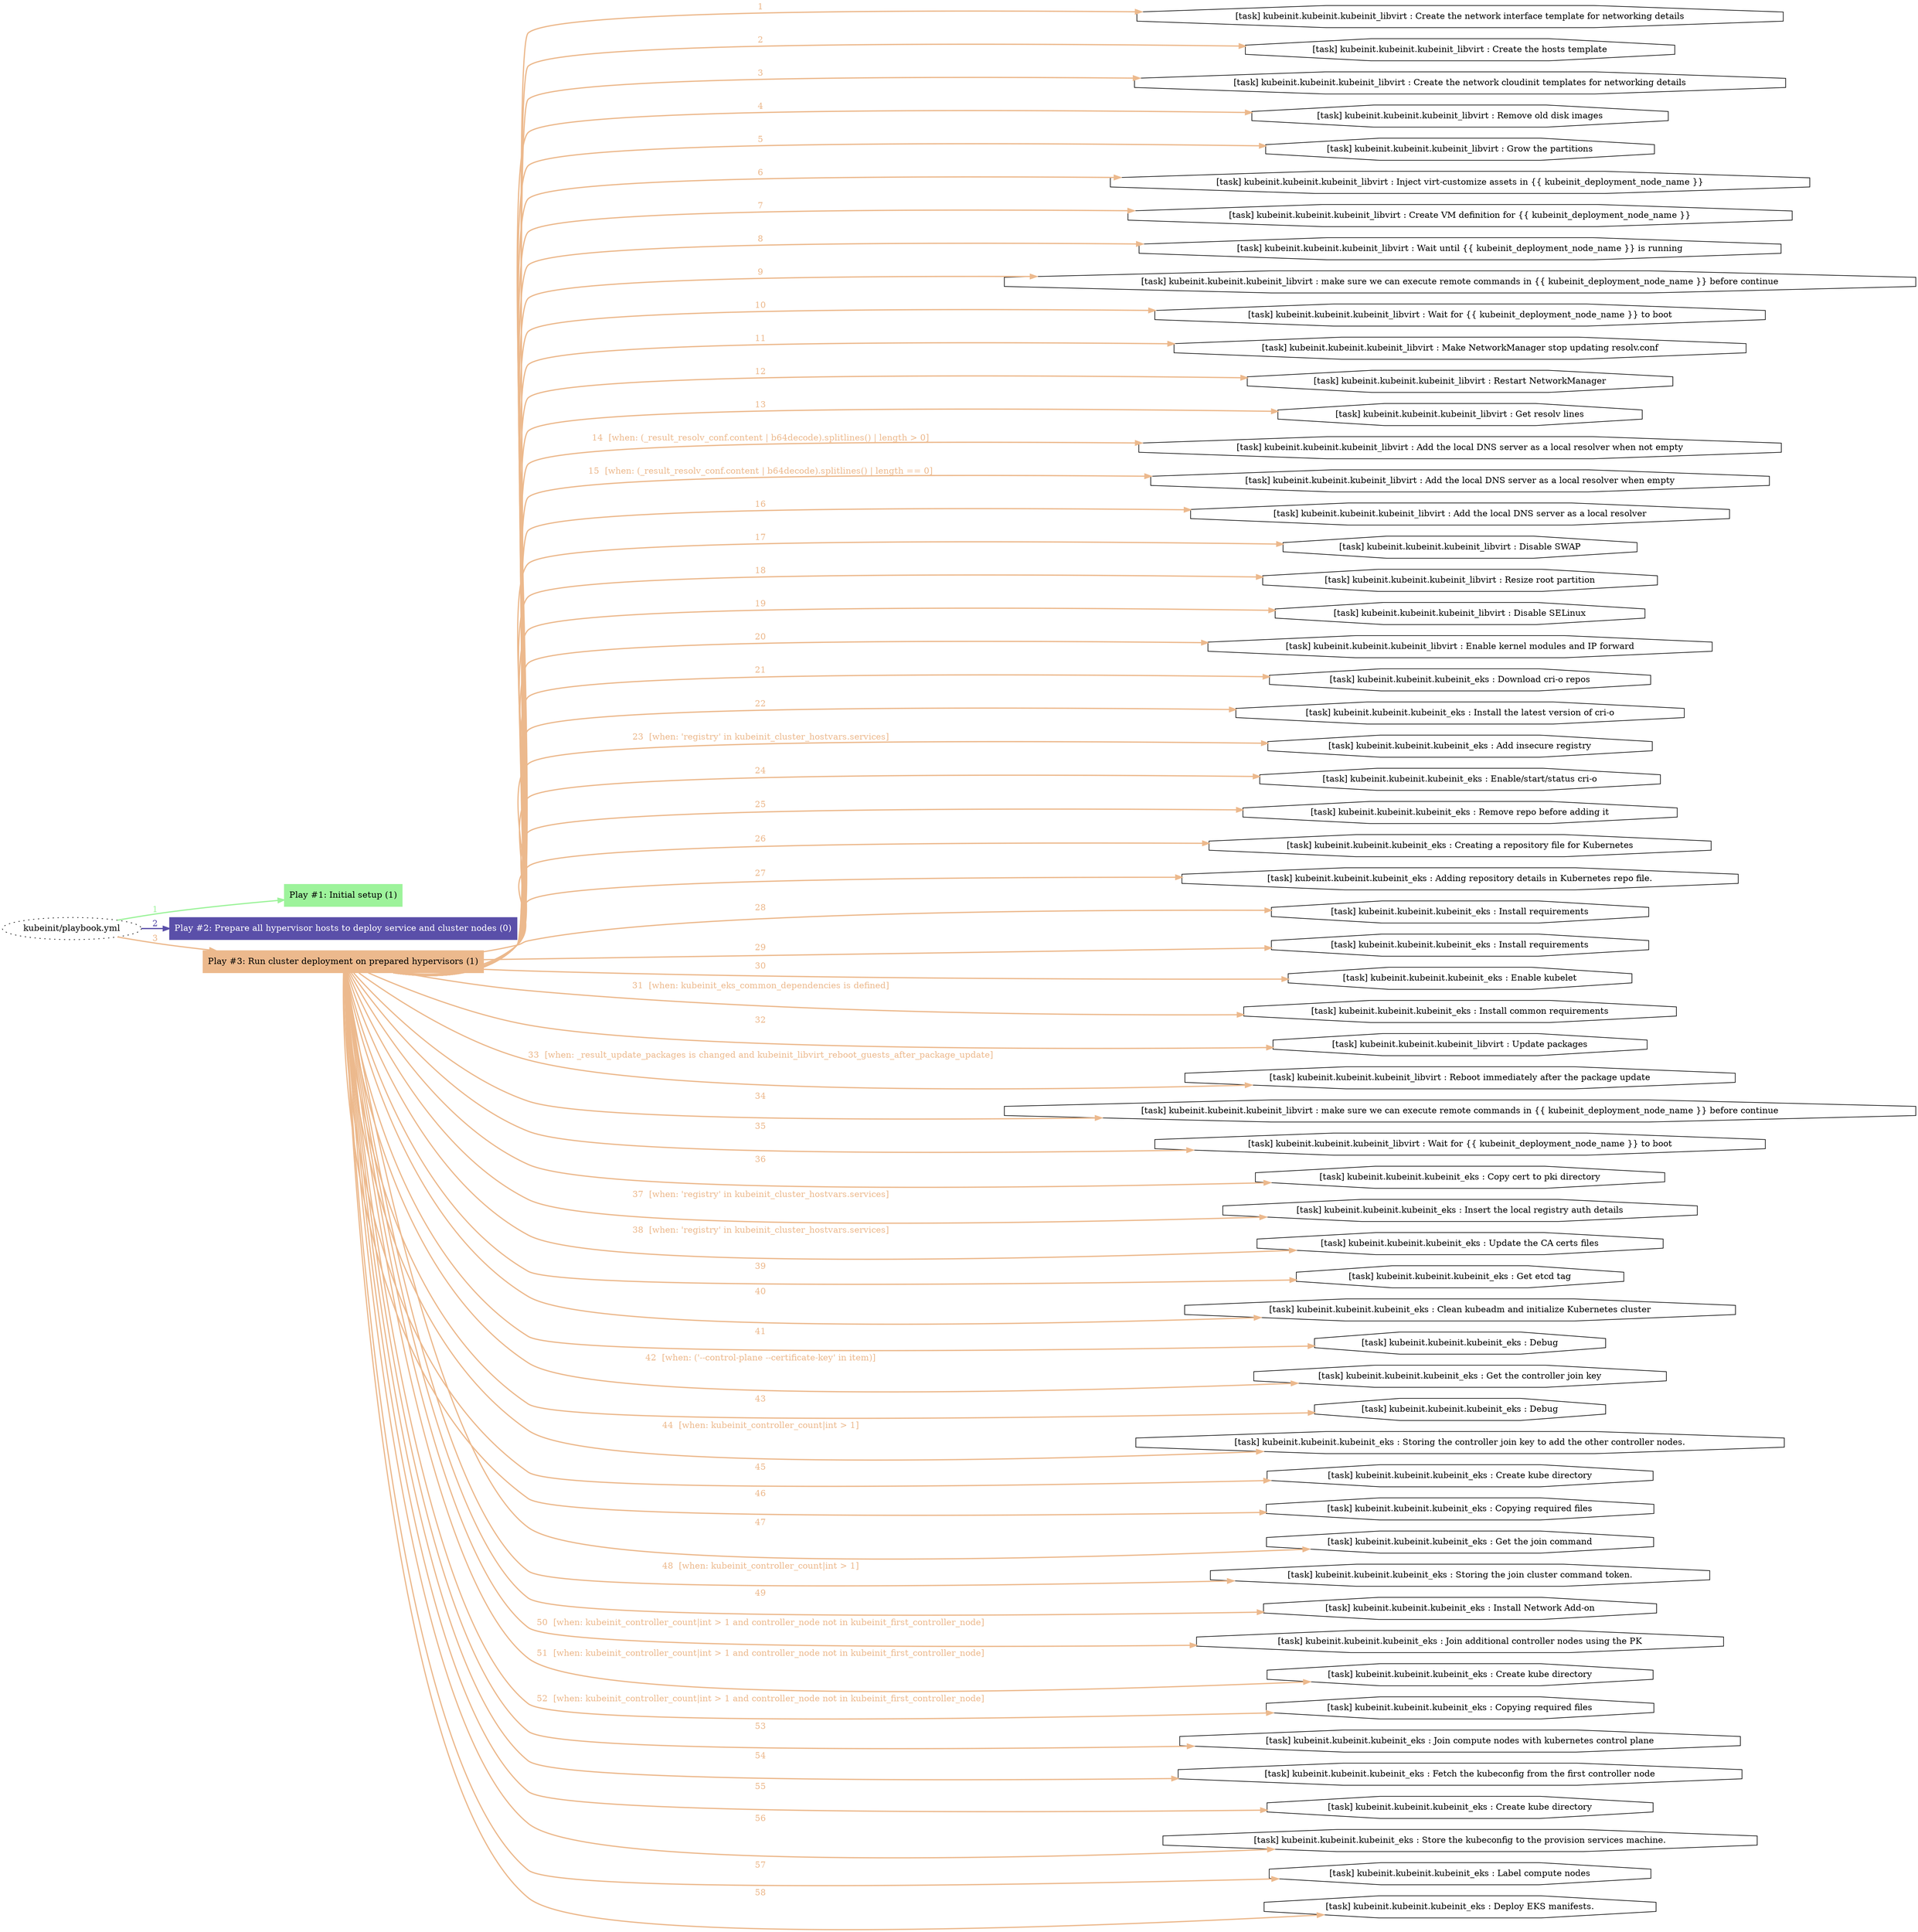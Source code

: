 digraph "kubeinit/playbook.yml "{
	graph [concentrate=true ordering=in rankdir=LR ratio=fill]
	edge [esep=5 sep=10]
	"kubeinit/playbook.yml" [id=root_node style=dotted]
	subgraph "Play #1: Initial setup (1) "{
		"Play #1: Initial setup (1)" [color="#9df39b" fontcolor="#000000" id="play_3e29d082-d629-48d9-bef6-670d68169c20" shape=box style=filled tooltip=localhost]
		"kubeinit/playbook.yml" -> "Play #1: Initial setup (1)" [label=1 color="#9df39b" fontcolor="#9df39b" id="edge_17f9e84c-cd81-41b7-8cba-b7a3e100553f" style=bold]
	}
	subgraph "Play #2: Prepare all hypervisor hosts to deploy service and cluster nodes (0) "{
		"Play #2: Prepare all hypervisor hosts to deploy service and cluster nodes (0)" [color="#5a4fa9" fontcolor="#ffffff" id="play_138f86b2-93ff-45f0-accd-eaf1acc42427" shape=box style=filled tooltip=""]
		"kubeinit/playbook.yml" -> "Play #2: Prepare all hypervisor hosts to deploy service and cluster nodes (0)" [label=2 color="#5a4fa9" fontcolor="#5a4fa9" id="edge_1a7d029b-25e7-44b8-b66d-c570f50bda55" style=bold]
	}
	subgraph "Play #3: Run cluster deployment on prepared hypervisors (1) "{
		"Play #3: Run cluster deployment on prepared hypervisors (1)" [color="#ecb98d" fontcolor="#000000" id="play_45532514-3b8e-4673-b43b-1bf2b380df22" shape=box style=filled tooltip=localhost]
		"kubeinit/playbook.yml" -> "Play #3: Run cluster deployment on prepared hypervisors (1)" [label=3 color="#ecb98d" fontcolor="#ecb98d" id="edge_95c57dbc-dd73-4c0a-bf85-9082df37089e" style=bold]
		"task_359c6523-e011-4002-bff2-b8a0fdcd4018" [label="[task] kubeinit.kubeinit.kubeinit_libvirt : Create the network interface template for networking details" id="task_359c6523-e011-4002-bff2-b8a0fdcd4018" shape=octagon tooltip="[task] kubeinit.kubeinit.kubeinit_libvirt : Create the network interface template for networking details"]
		"Play #3: Run cluster deployment on prepared hypervisors (1)" -> "task_359c6523-e011-4002-bff2-b8a0fdcd4018" [label=1 color="#ecb98d" fontcolor="#ecb98d" id="edge_ae48b9fe-ceee-465d-aab4-1a79555f8860" style=bold]
		"task_1402c9d8-de78-4574-9a7c-f6abcdcb35c7" [label="[task] kubeinit.kubeinit.kubeinit_libvirt : Create the hosts template" id="task_1402c9d8-de78-4574-9a7c-f6abcdcb35c7" shape=octagon tooltip="[task] kubeinit.kubeinit.kubeinit_libvirt : Create the hosts template"]
		"Play #3: Run cluster deployment on prepared hypervisors (1)" -> "task_1402c9d8-de78-4574-9a7c-f6abcdcb35c7" [label=2 color="#ecb98d" fontcolor="#ecb98d" id="edge_be5469d9-c623-4476-aa4f-b9f15d0145a7" style=bold]
		"task_672b6563-08d0-47bc-8c6e-5581ec2ad79e" [label="[task] kubeinit.kubeinit.kubeinit_libvirt : Create the network cloudinit templates for networking details" id="task_672b6563-08d0-47bc-8c6e-5581ec2ad79e" shape=octagon tooltip="[task] kubeinit.kubeinit.kubeinit_libvirt : Create the network cloudinit templates for networking details"]
		"Play #3: Run cluster deployment on prepared hypervisors (1)" -> "task_672b6563-08d0-47bc-8c6e-5581ec2ad79e" [label=3 color="#ecb98d" fontcolor="#ecb98d" id="edge_c9016992-fe2b-45d8-a7b2-f4d5d308d4a6" style=bold]
		"task_f1927c85-6497-47d9-a015-a05816a3904f" [label="[task] kubeinit.kubeinit.kubeinit_libvirt : Remove old disk images" id="task_f1927c85-6497-47d9-a015-a05816a3904f" shape=octagon tooltip="[task] kubeinit.kubeinit.kubeinit_libvirt : Remove old disk images"]
		"Play #3: Run cluster deployment on prepared hypervisors (1)" -> "task_f1927c85-6497-47d9-a015-a05816a3904f" [label=4 color="#ecb98d" fontcolor="#ecb98d" id="edge_e3bfd845-86b6-4872-8c7d-8ac95fbba4a3" style=bold]
		"task_07ff7f06-9974-4726-9db7-831e8e0b642a" [label="[task] kubeinit.kubeinit.kubeinit_libvirt : Grow the partitions" id="task_07ff7f06-9974-4726-9db7-831e8e0b642a" shape=octagon tooltip="[task] kubeinit.kubeinit.kubeinit_libvirt : Grow the partitions"]
		"Play #3: Run cluster deployment on prepared hypervisors (1)" -> "task_07ff7f06-9974-4726-9db7-831e8e0b642a" [label=5 color="#ecb98d" fontcolor="#ecb98d" id="edge_9bf0a1a0-93c5-4fb9-b26b-52cd95d819c9" style=bold]
		"task_98ad579e-7ed9-45f8-b204-b5dda239490e" [label="[task] kubeinit.kubeinit.kubeinit_libvirt : Inject virt-customize assets in {{ kubeinit_deployment_node_name }}" id="task_98ad579e-7ed9-45f8-b204-b5dda239490e" shape=octagon tooltip="[task] kubeinit.kubeinit.kubeinit_libvirt : Inject virt-customize assets in {{ kubeinit_deployment_node_name }}"]
		"Play #3: Run cluster deployment on prepared hypervisors (1)" -> "task_98ad579e-7ed9-45f8-b204-b5dda239490e" [label=6 color="#ecb98d" fontcolor="#ecb98d" id="edge_fd0d9e5c-64b4-4589-975b-2d7cf4a18a03" style=bold]
		"task_9d43dbf8-35d8-4c29-bcc7-7bdf6819d6d0" [label="[task] kubeinit.kubeinit.kubeinit_libvirt : Create VM definition for {{ kubeinit_deployment_node_name }}" id="task_9d43dbf8-35d8-4c29-bcc7-7bdf6819d6d0" shape=octagon tooltip="[task] kubeinit.kubeinit.kubeinit_libvirt : Create VM definition for {{ kubeinit_deployment_node_name }}"]
		"Play #3: Run cluster deployment on prepared hypervisors (1)" -> "task_9d43dbf8-35d8-4c29-bcc7-7bdf6819d6d0" [label=7 color="#ecb98d" fontcolor="#ecb98d" id="edge_f7968e63-8fdc-4e64-8186-6d2316ecbde5" style=bold]
		"task_02e1c59e-e6b8-4050-b6be-d76a01c33d63" [label="[task] kubeinit.kubeinit.kubeinit_libvirt : Wait until {{ kubeinit_deployment_node_name }} is running" id="task_02e1c59e-e6b8-4050-b6be-d76a01c33d63" shape=octagon tooltip="[task] kubeinit.kubeinit.kubeinit_libvirt : Wait until {{ kubeinit_deployment_node_name }} is running"]
		"Play #3: Run cluster deployment on prepared hypervisors (1)" -> "task_02e1c59e-e6b8-4050-b6be-d76a01c33d63" [label=8 color="#ecb98d" fontcolor="#ecb98d" id="edge_1d39dc25-9199-43b3-a1b8-99f3ee9274ee" style=bold]
		"task_4ec7903b-e540-49c7-8265-955fda458bf7" [label="[task] kubeinit.kubeinit.kubeinit_libvirt : make sure we can execute remote commands in {{ kubeinit_deployment_node_name }} before continue" id="task_4ec7903b-e540-49c7-8265-955fda458bf7" shape=octagon tooltip="[task] kubeinit.kubeinit.kubeinit_libvirt : make sure we can execute remote commands in {{ kubeinit_deployment_node_name }} before continue"]
		"Play #3: Run cluster deployment on prepared hypervisors (1)" -> "task_4ec7903b-e540-49c7-8265-955fda458bf7" [label=9 color="#ecb98d" fontcolor="#ecb98d" id="edge_acd1ab5e-9361-4a4d-a61c-63873ea0121f" style=bold]
		"task_6f3b6977-2db0-424a-9e7e-5903df27480d" [label="[task] kubeinit.kubeinit.kubeinit_libvirt : Wait for {{ kubeinit_deployment_node_name }} to boot" id="task_6f3b6977-2db0-424a-9e7e-5903df27480d" shape=octagon tooltip="[task] kubeinit.kubeinit.kubeinit_libvirt : Wait for {{ kubeinit_deployment_node_name }} to boot"]
		"Play #3: Run cluster deployment on prepared hypervisors (1)" -> "task_6f3b6977-2db0-424a-9e7e-5903df27480d" [label=10 color="#ecb98d" fontcolor="#ecb98d" id="edge_61cd1e73-4e56-4db7-b386-6160a50de6d5" style=bold]
		"task_ac2d5766-9f26-4099-bb8d-e8c688c6cafe" [label="[task] kubeinit.kubeinit.kubeinit_libvirt : Make NetworkManager stop updating resolv.conf" id="task_ac2d5766-9f26-4099-bb8d-e8c688c6cafe" shape=octagon tooltip="[task] kubeinit.kubeinit.kubeinit_libvirt : Make NetworkManager stop updating resolv.conf"]
		"Play #3: Run cluster deployment on prepared hypervisors (1)" -> "task_ac2d5766-9f26-4099-bb8d-e8c688c6cafe" [label=11 color="#ecb98d" fontcolor="#ecb98d" id="edge_c43e1900-4660-4015-b44e-bb767b66ff09" style=bold]
		"task_5adcf95a-26f7-47b2-ba3e-4402b45e87b6" [label="[task] kubeinit.kubeinit.kubeinit_libvirt : Restart NetworkManager" id="task_5adcf95a-26f7-47b2-ba3e-4402b45e87b6" shape=octagon tooltip="[task] kubeinit.kubeinit.kubeinit_libvirt : Restart NetworkManager"]
		"Play #3: Run cluster deployment on prepared hypervisors (1)" -> "task_5adcf95a-26f7-47b2-ba3e-4402b45e87b6" [label=12 color="#ecb98d" fontcolor="#ecb98d" id="edge_b87c5296-3439-48d2-b304-3cf9b01c3897" style=bold]
		"task_b64e5628-4c96-417d-9631-7910a3a4856c" [label="[task] kubeinit.kubeinit.kubeinit_libvirt : Get resolv lines" id="task_b64e5628-4c96-417d-9631-7910a3a4856c" shape=octagon tooltip="[task] kubeinit.kubeinit.kubeinit_libvirt : Get resolv lines"]
		"Play #3: Run cluster deployment on prepared hypervisors (1)" -> "task_b64e5628-4c96-417d-9631-7910a3a4856c" [label=13 color="#ecb98d" fontcolor="#ecb98d" id="edge_d8ea60a5-1d09-406e-aa55-b817f35e453a" style=bold]
		"task_47a9a682-67bd-42a3-93c4-43b94c2c6cdc" [label="[task] kubeinit.kubeinit.kubeinit_libvirt : Add the local DNS server as a local resolver when not empty" id="task_47a9a682-67bd-42a3-93c4-43b94c2c6cdc" shape=octagon tooltip="[task] kubeinit.kubeinit.kubeinit_libvirt : Add the local DNS server as a local resolver when not empty"]
		"Play #3: Run cluster deployment on prepared hypervisors (1)" -> "task_47a9a682-67bd-42a3-93c4-43b94c2c6cdc" [label="14  [when: (_result_resolv_conf.content | b64decode).splitlines() | length > 0]" color="#ecb98d" fontcolor="#ecb98d" id="edge_9b29d482-0ef4-4100-a9c9-d3a5ba60ae08" style=bold]
		"task_4073b424-8bf0-4b03-b25c-3842d876a257" [label="[task] kubeinit.kubeinit.kubeinit_libvirt : Add the local DNS server as a local resolver when empty" id="task_4073b424-8bf0-4b03-b25c-3842d876a257" shape=octagon tooltip="[task] kubeinit.kubeinit.kubeinit_libvirt : Add the local DNS server as a local resolver when empty"]
		"Play #3: Run cluster deployment on prepared hypervisors (1)" -> "task_4073b424-8bf0-4b03-b25c-3842d876a257" [label="15  [when: (_result_resolv_conf.content | b64decode).splitlines() | length == 0]" color="#ecb98d" fontcolor="#ecb98d" id="edge_7bf7e7df-ca5f-4946-a703-424c5d645e53" style=bold]
		"task_79231e4f-7278-4f6f-a652-387614306d99" [label="[task] kubeinit.kubeinit.kubeinit_libvirt : Add the local DNS server as a local resolver" id="task_79231e4f-7278-4f6f-a652-387614306d99" shape=octagon tooltip="[task] kubeinit.kubeinit.kubeinit_libvirt : Add the local DNS server as a local resolver"]
		"Play #3: Run cluster deployment on prepared hypervisors (1)" -> "task_79231e4f-7278-4f6f-a652-387614306d99" [label=16 color="#ecb98d" fontcolor="#ecb98d" id="edge_0bd151ea-fc3f-4b80-97be-c3aa2b259042" style=bold]
		"task_b75f0d22-2eaf-4417-8700-da612a68c038" [label="[task] kubeinit.kubeinit.kubeinit_libvirt : Disable SWAP" id="task_b75f0d22-2eaf-4417-8700-da612a68c038" shape=octagon tooltip="[task] kubeinit.kubeinit.kubeinit_libvirt : Disable SWAP"]
		"Play #3: Run cluster deployment on prepared hypervisors (1)" -> "task_b75f0d22-2eaf-4417-8700-da612a68c038" [label=17 color="#ecb98d" fontcolor="#ecb98d" id="edge_1468f466-a63e-4f5d-9573-2b3e243c1d19" style=bold]
		"task_363d2cc4-a1a7-4914-abfe-8d6170d13666" [label="[task] kubeinit.kubeinit.kubeinit_libvirt : Resize root partition" id="task_363d2cc4-a1a7-4914-abfe-8d6170d13666" shape=octagon tooltip="[task] kubeinit.kubeinit.kubeinit_libvirt : Resize root partition"]
		"Play #3: Run cluster deployment on prepared hypervisors (1)" -> "task_363d2cc4-a1a7-4914-abfe-8d6170d13666" [label=18 color="#ecb98d" fontcolor="#ecb98d" id="edge_5e1198e4-f2bb-46b6-acb4-ef8141582daa" style=bold]
		"task_be92ab66-fa56-4fe3-bb4a-810c7fc3331e" [label="[task] kubeinit.kubeinit.kubeinit_libvirt : Disable SELinux" id="task_be92ab66-fa56-4fe3-bb4a-810c7fc3331e" shape=octagon tooltip="[task] kubeinit.kubeinit.kubeinit_libvirt : Disable SELinux"]
		"Play #3: Run cluster deployment on prepared hypervisors (1)" -> "task_be92ab66-fa56-4fe3-bb4a-810c7fc3331e" [label=19 color="#ecb98d" fontcolor="#ecb98d" id="edge_4421087c-239a-439f-ac9c-b24d1c43c50a" style=bold]
		"task_db2fec70-d4cc-463b-9cd9-38c5c5a8c810" [label="[task] kubeinit.kubeinit.kubeinit_libvirt : Enable kernel modules and IP forward" id="task_db2fec70-d4cc-463b-9cd9-38c5c5a8c810" shape=octagon tooltip="[task] kubeinit.kubeinit.kubeinit_libvirt : Enable kernel modules and IP forward"]
		"Play #3: Run cluster deployment on prepared hypervisors (1)" -> "task_db2fec70-d4cc-463b-9cd9-38c5c5a8c810" [label=20 color="#ecb98d" fontcolor="#ecb98d" id="edge_c782a5cc-67fa-4fef-a076-46249261f352" style=bold]
		"task_82c51ed6-46fe-49ed-b915-7f0753b50ffd" [label="[task] kubeinit.kubeinit.kubeinit_eks : Download cri-o repos" id="task_82c51ed6-46fe-49ed-b915-7f0753b50ffd" shape=octagon tooltip="[task] kubeinit.kubeinit.kubeinit_eks : Download cri-o repos"]
		"Play #3: Run cluster deployment on prepared hypervisors (1)" -> "task_82c51ed6-46fe-49ed-b915-7f0753b50ffd" [label=21 color="#ecb98d" fontcolor="#ecb98d" id="edge_08980087-15f5-45fa-98fb-a03919e3881c" style=bold]
		"task_0f76dd05-6e89-47d0-9159-4132444b3efd" [label="[task] kubeinit.kubeinit.kubeinit_eks : Install the latest version of cri-o" id="task_0f76dd05-6e89-47d0-9159-4132444b3efd" shape=octagon tooltip="[task] kubeinit.kubeinit.kubeinit_eks : Install the latest version of cri-o"]
		"Play #3: Run cluster deployment on prepared hypervisors (1)" -> "task_0f76dd05-6e89-47d0-9159-4132444b3efd" [label=22 color="#ecb98d" fontcolor="#ecb98d" id="edge_4aca3f6c-e238-48f0-a8ad-c93983ff63bb" style=bold]
		"task_2a8f22b0-9ac1-4a39-8f09-c5cf6fede881" [label="[task] kubeinit.kubeinit.kubeinit_eks : Add insecure registry" id="task_2a8f22b0-9ac1-4a39-8f09-c5cf6fede881" shape=octagon tooltip="[task] kubeinit.kubeinit.kubeinit_eks : Add insecure registry"]
		"Play #3: Run cluster deployment on prepared hypervisors (1)" -> "task_2a8f22b0-9ac1-4a39-8f09-c5cf6fede881" [label="23  [when: 'registry' in kubeinit_cluster_hostvars.services]" color="#ecb98d" fontcolor="#ecb98d" id="edge_838e8b45-3c49-49c8-98c9-eddb8ec889ec" style=bold]
		"task_57decf92-4b37-49e9-a2da-76b23e425fa1" [label="[task] kubeinit.kubeinit.kubeinit_eks : Enable/start/status cri-o" id="task_57decf92-4b37-49e9-a2da-76b23e425fa1" shape=octagon tooltip="[task] kubeinit.kubeinit.kubeinit_eks : Enable/start/status cri-o"]
		"Play #3: Run cluster deployment on prepared hypervisors (1)" -> "task_57decf92-4b37-49e9-a2da-76b23e425fa1" [label=24 color="#ecb98d" fontcolor="#ecb98d" id="edge_13b315e6-4db2-462f-ab94-8ddb3b1d6de1" style=bold]
		"task_478ecbdf-5225-430c-9aa9-4c961fc2f46a" [label="[task] kubeinit.kubeinit.kubeinit_eks : Remove repo before adding it" id="task_478ecbdf-5225-430c-9aa9-4c961fc2f46a" shape=octagon tooltip="[task] kubeinit.kubeinit.kubeinit_eks : Remove repo before adding it"]
		"Play #3: Run cluster deployment on prepared hypervisors (1)" -> "task_478ecbdf-5225-430c-9aa9-4c961fc2f46a" [label=25 color="#ecb98d" fontcolor="#ecb98d" id="edge_3218fd07-0ad5-4de1-9bfd-1c8e85289cbd" style=bold]
		"task_c4a6b2bc-d07b-43c7-b7ec-00e6fdb02d18" [label="[task] kubeinit.kubeinit.kubeinit_eks : Creating a repository file for Kubernetes" id="task_c4a6b2bc-d07b-43c7-b7ec-00e6fdb02d18" shape=octagon tooltip="[task] kubeinit.kubeinit.kubeinit_eks : Creating a repository file for Kubernetes"]
		"Play #3: Run cluster deployment on prepared hypervisors (1)" -> "task_c4a6b2bc-d07b-43c7-b7ec-00e6fdb02d18" [label=26 color="#ecb98d" fontcolor="#ecb98d" id="edge_b44d10be-ca49-4270-9ba4-ddb84079e58c" style=bold]
		"task_a80615aa-99d3-4791-9e21-6c8c54457a2e" [label="[task] kubeinit.kubeinit.kubeinit_eks : Adding repository details in Kubernetes repo file." id="task_a80615aa-99d3-4791-9e21-6c8c54457a2e" shape=octagon tooltip="[task] kubeinit.kubeinit.kubeinit_eks : Adding repository details in Kubernetes repo file."]
		"Play #3: Run cluster deployment on prepared hypervisors (1)" -> "task_a80615aa-99d3-4791-9e21-6c8c54457a2e" [label=27 color="#ecb98d" fontcolor="#ecb98d" id="edge_7f36bf2f-0bf7-4c83-af90-859986efd1d6" style=bold]
		"task_8ca6441b-25f4-412d-bc6a-d7fff64e415e" [label="[task] kubeinit.kubeinit.kubeinit_eks : Install requirements" id="task_8ca6441b-25f4-412d-bc6a-d7fff64e415e" shape=octagon tooltip="[task] kubeinit.kubeinit.kubeinit_eks : Install requirements"]
		"Play #3: Run cluster deployment on prepared hypervisors (1)" -> "task_8ca6441b-25f4-412d-bc6a-d7fff64e415e" [label=28 color="#ecb98d" fontcolor="#ecb98d" id="edge_da2447c4-b228-464d-9d79-a4042445bb54" style=bold]
		"task_6d775645-60c1-4d70-882c-0fa8e7004858" [label="[task] kubeinit.kubeinit.kubeinit_eks : Install requirements" id="task_6d775645-60c1-4d70-882c-0fa8e7004858" shape=octagon tooltip="[task] kubeinit.kubeinit.kubeinit_eks : Install requirements"]
		"Play #3: Run cluster deployment on prepared hypervisors (1)" -> "task_6d775645-60c1-4d70-882c-0fa8e7004858" [label=29 color="#ecb98d" fontcolor="#ecb98d" id="edge_b020f24c-3803-4c57-af8f-53ecff3d4205" style=bold]
		"task_4d30fc21-e18d-4f5b-9d7e-7e422bc4d69c" [label="[task] kubeinit.kubeinit.kubeinit_eks : Enable kubelet" id="task_4d30fc21-e18d-4f5b-9d7e-7e422bc4d69c" shape=octagon tooltip="[task] kubeinit.kubeinit.kubeinit_eks : Enable kubelet"]
		"Play #3: Run cluster deployment on prepared hypervisors (1)" -> "task_4d30fc21-e18d-4f5b-9d7e-7e422bc4d69c" [label=30 color="#ecb98d" fontcolor="#ecb98d" id="edge_fd963ff4-7d94-4060-abf3-62f942e69395" style=bold]
		"task_e1f45e2b-a9d4-4590-ab13-02fde62b9b77" [label="[task] kubeinit.kubeinit.kubeinit_eks : Install common requirements" id="task_e1f45e2b-a9d4-4590-ab13-02fde62b9b77" shape=octagon tooltip="[task] kubeinit.kubeinit.kubeinit_eks : Install common requirements"]
		"Play #3: Run cluster deployment on prepared hypervisors (1)" -> "task_e1f45e2b-a9d4-4590-ab13-02fde62b9b77" [label="31  [when: kubeinit_eks_common_dependencies is defined]" color="#ecb98d" fontcolor="#ecb98d" id="edge_7d1a0cc0-6ba4-468a-9947-4a1a83982d07" style=bold]
		"task_1c355364-a629-4e2f-a46c-af82df763c53" [label="[task] kubeinit.kubeinit.kubeinit_libvirt : Update packages" id="task_1c355364-a629-4e2f-a46c-af82df763c53" shape=octagon tooltip="[task] kubeinit.kubeinit.kubeinit_libvirt : Update packages"]
		"Play #3: Run cluster deployment on prepared hypervisors (1)" -> "task_1c355364-a629-4e2f-a46c-af82df763c53" [label=32 color="#ecb98d" fontcolor="#ecb98d" id="edge_3208f9a6-fb45-49e3-ba76-f02c7f712ab0" style=bold]
		"task_b34e90ea-44d2-42cb-87d0-d436c1d4cd26" [label="[task] kubeinit.kubeinit.kubeinit_libvirt : Reboot immediately after the package update" id="task_b34e90ea-44d2-42cb-87d0-d436c1d4cd26" shape=octagon tooltip="[task] kubeinit.kubeinit.kubeinit_libvirt : Reboot immediately after the package update"]
		"Play #3: Run cluster deployment on prepared hypervisors (1)" -> "task_b34e90ea-44d2-42cb-87d0-d436c1d4cd26" [label="33  [when: _result_update_packages is changed and kubeinit_libvirt_reboot_guests_after_package_update]" color="#ecb98d" fontcolor="#ecb98d" id="edge_3c5ac10b-e562-4de2-bb4d-1c961df1b18b" style=bold]
		"task_21f06d75-2226-49d7-ab58-40a57e98c022" [label="[task] kubeinit.kubeinit.kubeinit_libvirt : make sure we can execute remote commands in {{ kubeinit_deployment_node_name }} before continue" id="task_21f06d75-2226-49d7-ab58-40a57e98c022" shape=octagon tooltip="[task] kubeinit.kubeinit.kubeinit_libvirt : make sure we can execute remote commands in {{ kubeinit_deployment_node_name }} before continue"]
		"Play #3: Run cluster deployment on prepared hypervisors (1)" -> "task_21f06d75-2226-49d7-ab58-40a57e98c022" [label=34 color="#ecb98d" fontcolor="#ecb98d" id="edge_110a0247-db8c-4bcf-b91b-246d8cea113a" style=bold]
		"task_27ab4db6-27f4-47ed-b3c1-453a05b36c65" [label="[task] kubeinit.kubeinit.kubeinit_libvirt : Wait for {{ kubeinit_deployment_node_name }} to boot" id="task_27ab4db6-27f4-47ed-b3c1-453a05b36c65" shape=octagon tooltip="[task] kubeinit.kubeinit.kubeinit_libvirt : Wait for {{ kubeinit_deployment_node_name }} to boot"]
		"Play #3: Run cluster deployment on prepared hypervisors (1)" -> "task_27ab4db6-27f4-47ed-b3c1-453a05b36c65" [label=35 color="#ecb98d" fontcolor="#ecb98d" id="edge_254bdc0e-90f1-4524-96d0-ae6118f4074f" style=bold]
		"task_f79449bf-fc05-4323-9447-003b95f28122" [label="[task] kubeinit.kubeinit.kubeinit_eks : Copy cert to pki directory" id="task_f79449bf-fc05-4323-9447-003b95f28122" shape=octagon tooltip="[task] kubeinit.kubeinit.kubeinit_eks : Copy cert to pki directory"]
		"Play #3: Run cluster deployment on prepared hypervisors (1)" -> "task_f79449bf-fc05-4323-9447-003b95f28122" [label=36 color="#ecb98d" fontcolor="#ecb98d" id="edge_6a892474-a717-4a30-9a5b-a2ad87066fce" style=bold]
		"task_44cdbc9e-dd43-4ff5-844c-fb1e32542299" [label="[task] kubeinit.kubeinit.kubeinit_eks : Insert the local registry auth details" id="task_44cdbc9e-dd43-4ff5-844c-fb1e32542299" shape=octagon tooltip="[task] kubeinit.kubeinit.kubeinit_eks : Insert the local registry auth details"]
		"Play #3: Run cluster deployment on prepared hypervisors (1)" -> "task_44cdbc9e-dd43-4ff5-844c-fb1e32542299" [label="37  [when: 'registry' in kubeinit_cluster_hostvars.services]" color="#ecb98d" fontcolor="#ecb98d" id="edge_a0b1ce70-8ed1-409a-901e-d71ccc1874f8" style=bold]
		"task_29e21020-77f6-4995-867f-7e03540c6ead" [label="[task] kubeinit.kubeinit.kubeinit_eks : Update the CA certs files" id="task_29e21020-77f6-4995-867f-7e03540c6ead" shape=octagon tooltip="[task] kubeinit.kubeinit.kubeinit_eks : Update the CA certs files"]
		"Play #3: Run cluster deployment on prepared hypervisors (1)" -> "task_29e21020-77f6-4995-867f-7e03540c6ead" [label="38  [when: 'registry' in kubeinit_cluster_hostvars.services]" color="#ecb98d" fontcolor="#ecb98d" id="edge_776b8ba3-1a02-4e68-a8ff-444445a6b23e" style=bold]
		"task_9d69f7ad-4bb8-4a06-ac1b-7cb3dfd25a4e" [label="[task] kubeinit.kubeinit.kubeinit_eks : Get etcd tag" id="task_9d69f7ad-4bb8-4a06-ac1b-7cb3dfd25a4e" shape=octagon tooltip="[task] kubeinit.kubeinit.kubeinit_eks : Get etcd tag"]
		"Play #3: Run cluster deployment on prepared hypervisors (1)" -> "task_9d69f7ad-4bb8-4a06-ac1b-7cb3dfd25a4e" [label=39 color="#ecb98d" fontcolor="#ecb98d" id="edge_c95b23e8-ded1-48aa-8664-00434b27a7ff" style=bold]
		"task_ece943ff-b9c5-43ed-9870-1410ac43898a" [label="[task] kubeinit.kubeinit.kubeinit_eks : Clean kubeadm and initialize Kubernetes cluster" id="task_ece943ff-b9c5-43ed-9870-1410ac43898a" shape=octagon tooltip="[task] kubeinit.kubeinit.kubeinit_eks : Clean kubeadm and initialize Kubernetes cluster"]
		"Play #3: Run cluster deployment on prepared hypervisors (1)" -> "task_ece943ff-b9c5-43ed-9870-1410ac43898a" [label=40 color="#ecb98d" fontcolor="#ecb98d" id="edge_e24e7a83-578a-404c-be58-c247700a62b9" style=bold]
		"task_e4fa5a21-4900-421e-8731-d9598a38f96c" [label="[task] kubeinit.kubeinit.kubeinit_eks : Debug" id="task_e4fa5a21-4900-421e-8731-d9598a38f96c" shape=octagon tooltip="[task] kubeinit.kubeinit.kubeinit_eks : Debug"]
		"Play #3: Run cluster deployment on prepared hypervisors (1)" -> "task_e4fa5a21-4900-421e-8731-d9598a38f96c" [label=41 color="#ecb98d" fontcolor="#ecb98d" id="edge_33f6f9ec-e8a5-4627-8900-00e25900669c" style=bold]
		"task_d81fa2a0-7202-4eda-a4d0-128df612de63" [label="[task] kubeinit.kubeinit.kubeinit_eks : Get the controller join key" id="task_d81fa2a0-7202-4eda-a4d0-128df612de63" shape=octagon tooltip="[task] kubeinit.kubeinit.kubeinit_eks : Get the controller join key"]
		"Play #3: Run cluster deployment on prepared hypervisors (1)" -> "task_d81fa2a0-7202-4eda-a4d0-128df612de63" [label="42  [when: ('--control-plane --certificate-key' in item)]" color="#ecb98d" fontcolor="#ecb98d" id="edge_b9d5c88c-7071-46e2-9628-1d12ad7f65c3" style=bold]
		"task_b540e5e3-31f2-41ff-8bbc-aa3e241445de" [label="[task] kubeinit.kubeinit.kubeinit_eks : Debug" id="task_b540e5e3-31f2-41ff-8bbc-aa3e241445de" shape=octagon tooltip="[task] kubeinit.kubeinit.kubeinit_eks : Debug"]
		"Play #3: Run cluster deployment on prepared hypervisors (1)" -> "task_b540e5e3-31f2-41ff-8bbc-aa3e241445de" [label=43 color="#ecb98d" fontcolor="#ecb98d" id="edge_66c1a1a4-dc1e-45a9-9ec3-ca15008a98f8" style=bold]
		"task_5ea643f4-3d67-4a5b-8924-f332385dc5d3" [label="[task] kubeinit.kubeinit.kubeinit_eks : Storing the controller join key to add the other controller nodes." id="task_5ea643f4-3d67-4a5b-8924-f332385dc5d3" shape=octagon tooltip="[task] kubeinit.kubeinit.kubeinit_eks : Storing the controller join key to add the other controller nodes."]
		"Play #3: Run cluster deployment on prepared hypervisors (1)" -> "task_5ea643f4-3d67-4a5b-8924-f332385dc5d3" [label="44  [when: kubeinit_controller_count|int > 1]" color="#ecb98d" fontcolor="#ecb98d" id="edge_4122308f-1a97-4285-8a41-3bdb1210af5c" style=bold]
		"task_0fc597e6-64d1-4fd0-bf5e-996fcfa0112f" [label="[task] kubeinit.kubeinit.kubeinit_eks : Create kube directory" id="task_0fc597e6-64d1-4fd0-bf5e-996fcfa0112f" shape=octagon tooltip="[task] kubeinit.kubeinit.kubeinit_eks : Create kube directory"]
		"Play #3: Run cluster deployment on prepared hypervisors (1)" -> "task_0fc597e6-64d1-4fd0-bf5e-996fcfa0112f" [label=45 color="#ecb98d" fontcolor="#ecb98d" id="edge_7e84b526-2dc8-4598-b419-880d8a3b70cd" style=bold]
		"task_418b9595-6b9d-4016-9628-2d05e5c71955" [label="[task] kubeinit.kubeinit.kubeinit_eks : Copying required files" id="task_418b9595-6b9d-4016-9628-2d05e5c71955" shape=octagon tooltip="[task] kubeinit.kubeinit.kubeinit_eks : Copying required files"]
		"Play #3: Run cluster deployment on prepared hypervisors (1)" -> "task_418b9595-6b9d-4016-9628-2d05e5c71955" [label=46 color="#ecb98d" fontcolor="#ecb98d" id="edge_fb856ba3-3952-4745-837f-389e62cdccc1" style=bold]
		"task_f613eec8-dd1e-42f1-bbbf-28ca251d5657" [label="[task] kubeinit.kubeinit.kubeinit_eks : Get the join command" id="task_f613eec8-dd1e-42f1-bbbf-28ca251d5657" shape=octagon tooltip="[task] kubeinit.kubeinit.kubeinit_eks : Get the join command"]
		"Play #3: Run cluster deployment on prepared hypervisors (1)" -> "task_f613eec8-dd1e-42f1-bbbf-28ca251d5657" [label=47 color="#ecb98d" fontcolor="#ecb98d" id="edge_2bc27965-761b-4b4d-ae00-1abf6617c89b" style=bold]
		"task_f3d343bd-38aa-43b6-a2d6-a23e67687f8e" [label="[task] kubeinit.kubeinit.kubeinit_eks : Storing the join cluster command token." id="task_f3d343bd-38aa-43b6-a2d6-a23e67687f8e" shape=octagon tooltip="[task] kubeinit.kubeinit.kubeinit_eks : Storing the join cluster command token."]
		"Play #3: Run cluster deployment on prepared hypervisors (1)" -> "task_f3d343bd-38aa-43b6-a2d6-a23e67687f8e" [label="48  [when: kubeinit_controller_count|int > 1]" color="#ecb98d" fontcolor="#ecb98d" id="edge_3fc915b3-675c-437e-8831-751efae1b468" style=bold]
		"task_2c691547-03ea-41af-b0cf-d8dd31a6df23" [label="[task] kubeinit.kubeinit.kubeinit_eks : Install Network Add-on" id="task_2c691547-03ea-41af-b0cf-d8dd31a6df23" shape=octagon tooltip="[task] kubeinit.kubeinit.kubeinit_eks : Install Network Add-on"]
		"Play #3: Run cluster deployment on prepared hypervisors (1)" -> "task_2c691547-03ea-41af-b0cf-d8dd31a6df23" [label=49 color="#ecb98d" fontcolor="#ecb98d" id="edge_c51f2b7d-1332-49e1-b65b-5a442d32e354" style=bold]
		"task_3a617123-5e9a-4328-8a3b-818a59d4b640" [label="[task] kubeinit.kubeinit.kubeinit_eks : Join additional controller nodes using the PK" id="task_3a617123-5e9a-4328-8a3b-818a59d4b640" shape=octagon tooltip="[task] kubeinit.kubeinit.kubeinit_eks : Join additional controller nodes using the PK"]
		"Play #3: Run cluster deployment on prepared hypervisors (1)" -> "task_3a617123-5e9a-4328-8a3b-818a59d4b640" [label="50  [when: kubeinit_controller_count|int > 1 and controller_node not in kubeinit_first_controller_node]" color="#ecb98d" fontcolor="#ecb98d" id="edge_74ebedb7-a9b9-4a67-85d2-03523e03c2c2" style=bold]
		"task_80ec18e8-6f72-47ab-bd00-e48cc8c9c900" [label="[task] kubeinit.kubeinit.kubeinit_eks : Create kube directory" id="task_80ec18e8-6f72-47ab-bd00-e48cc8c9c900" shape=octagon tooltip="[task] kubeinit.kubeinit.kubeinit_eks : Create kube directory"]
		"Play #3: Run cluster deployment on prepared hypervisors (1)" -> "task_80ec18e8-6f72-47ab-bd00-e48cc8c9c900" [label="51  [when: kubeinit_controller_count|int > 1 and controller_node not in kubeinit_first_controller_node]" color="#ecb98d" fontcolor="#ecb98d" id="edge_b883b3d0-8e3e-4201-9486-7eca9c00be49" style=bold]
		"task_0d9e9d3b-5cdd-4b67-9125-7ae179b5927b" [label="[task] kubeinit.kubeinit.kubeinit_eks : Copying required files" id="task_0d9e9d3b-5cdd-4b67-9125-7ae179b5927b" shape=octagon tooltip="[task] kubeinit.kubeinit.kubeinit_eks : Copying required files"]
		"Play #3: Run cluster deployment on prepared hypervisors (1)" -> "task_0d9e9d3b-5cdd-4b67-9125-7ae179b5927b" [label="52  [when: kubeinit_controller_count|int > 1 and controller_node not in kubeinit_first_controller_node]" color="#ecb98d" fontcolor="#ecb98d" id="edge_0b5d8404-e109-47c6-b88d-7d2dcbbc357f" style=bold]
		"task_276ba0fb-f6d6-43d9-9162-7cdd0c175122" [label="[task] kubeinit.kubeinit.kubeinit_eks : Join compute nodes with kubernetes control plane" id="task_276ba0fb-f6d6-43d9-9162-7cdd0c175122" shape=octagon tooltip="[task] kubeinit.kubeinit.kubeinit_eks : Join compute nodes with kubernetes control plane"]
		"Play #3: Run cluster deployment on prepared hypervisors (1)" -> "task_276ba0fb-f6d6-43d9-9162-7cdd0c175122" [label=53 color="#ecb98d" fontcolor="#ecb98d" id="edge_b3b116cd-9abb-4517-b5c2-048013c03d2d" style=bold]
		"task_9e71935e-71b5-4a54-a8aa-e81d67f673cd" [label="[task] kubeinit.kubeinit.kubeinit_eks : Fetch the kubeconfig from the first controller node" id="task_9e71935e-71b5-4a54-a8aa-e81d67f673cd" shape=octagon tooltip="[task] kubeinit.kubeinit.kubeinit_eks : Fetch the kubeconfig from the first controller node"]
		"Play #3: Run cluster deployment on prepared hypervisors (1)" -> "task_9e71935e-71b5-4a54-a8aa-e81d67f673cd" [label=54 color="#ecb98d" fontcolor="#ecb98d" id="edge_c67bfdd1-d5b3-444c-917d-399652612135" style=bold]
		"task_6ac5997c-479e-4104-812e-fff45f5005bf" [label="[task] kubeinit.kubeinit.kubeinit_eks : Create kube directory" id="task_6ac5997c-479e-4104-812e-fff45f5005bf" shape=octagon tooltip="[task] kubeinit.kubeinit.kubeinit_eks : Create kube directory"]
		"Play #3: Run cluster deployment on prepared hypervisors (1)" -> "task_6ac5997c-479e-4104-812e-fff45f5005bf" [label=55 color="#ecb98d" fontcolor="#ecb98d" id="edge_5f1eb904-9a4a-49cf-a636-96676f27d80b" style=bold]
		"task_c1ffafbe-3e5a-4b5f-979a-2ff9ca803dca" [label="[task] kubeinit.kubeinit.kubeinit_eks : Store the kubeconfig to the provision services machine." id="task_c1ffafbe-3e5a-4b5f-979a-2ff9ca803dca" shape=octagon tooltip="[task] kubeinit.kubeinit.kubeinit_eks : Store the kubeconfig to the provision services machine."]
		"Play #3: Run cluster deployment on prepared hypervisors (1)" -> "task_c1ffafbe-3e5a-4b5f-979a-2ff9ca803dca" [label=56 color="#ecb98d" fontcolor="#ecb98d" id="edge_97dc8f09-05f4-4e6e-82bc-f59a6dec2b84" style=bold]
		"task_b8dc56e4-2a30-44ef-bc61-d16c8b1bc454" [label="[task] kubeinit.kubeinit.kubeinit_eks : Label compute nodes" id="task_b8dc56e4-2a30-44ef-bc61-d16c8b1bc454" shape=octagon tooltip="[task] kubeinit.kubeinit.kubeinit_eks : Label compute nodes"]
		"Play #3: Run cluster deployment on prepared hypervisors (1)" -> "task_b8dc56e4-2a30-44ef-bc61-d16c8b1bc454" [label=57 color="#ecb98d" fontcolor="#ecb98d" id="edge_cbd6621b-197a-4d2d-96f3-6c2ed7c80b1d" style=bold]
		"task_7da3df8b-8980-489a-b539-db4e47636316" [label="[task] kubeinit.kubeinit.kubeinit_eks : Deploy EKS manifests." id="task_7da3df8b-8980-489a-b539-db4e47636316" shape=octagon tooltip="[task] kubeinit.kubeinit.kubeinit_eks : Deploy EKS manifests."]
		"Play #3: Run cluster deployment on prepared hypervisors (1)" -> "task_7da3df8b-8980-489a-b539-db4e47636316" [label=58 color="#ecb98d" fontcolor="#ecb98d" id="edge_496f1c6d-f6b0-436b-be05-ebe950df2e43" style=bold]
	}
}
